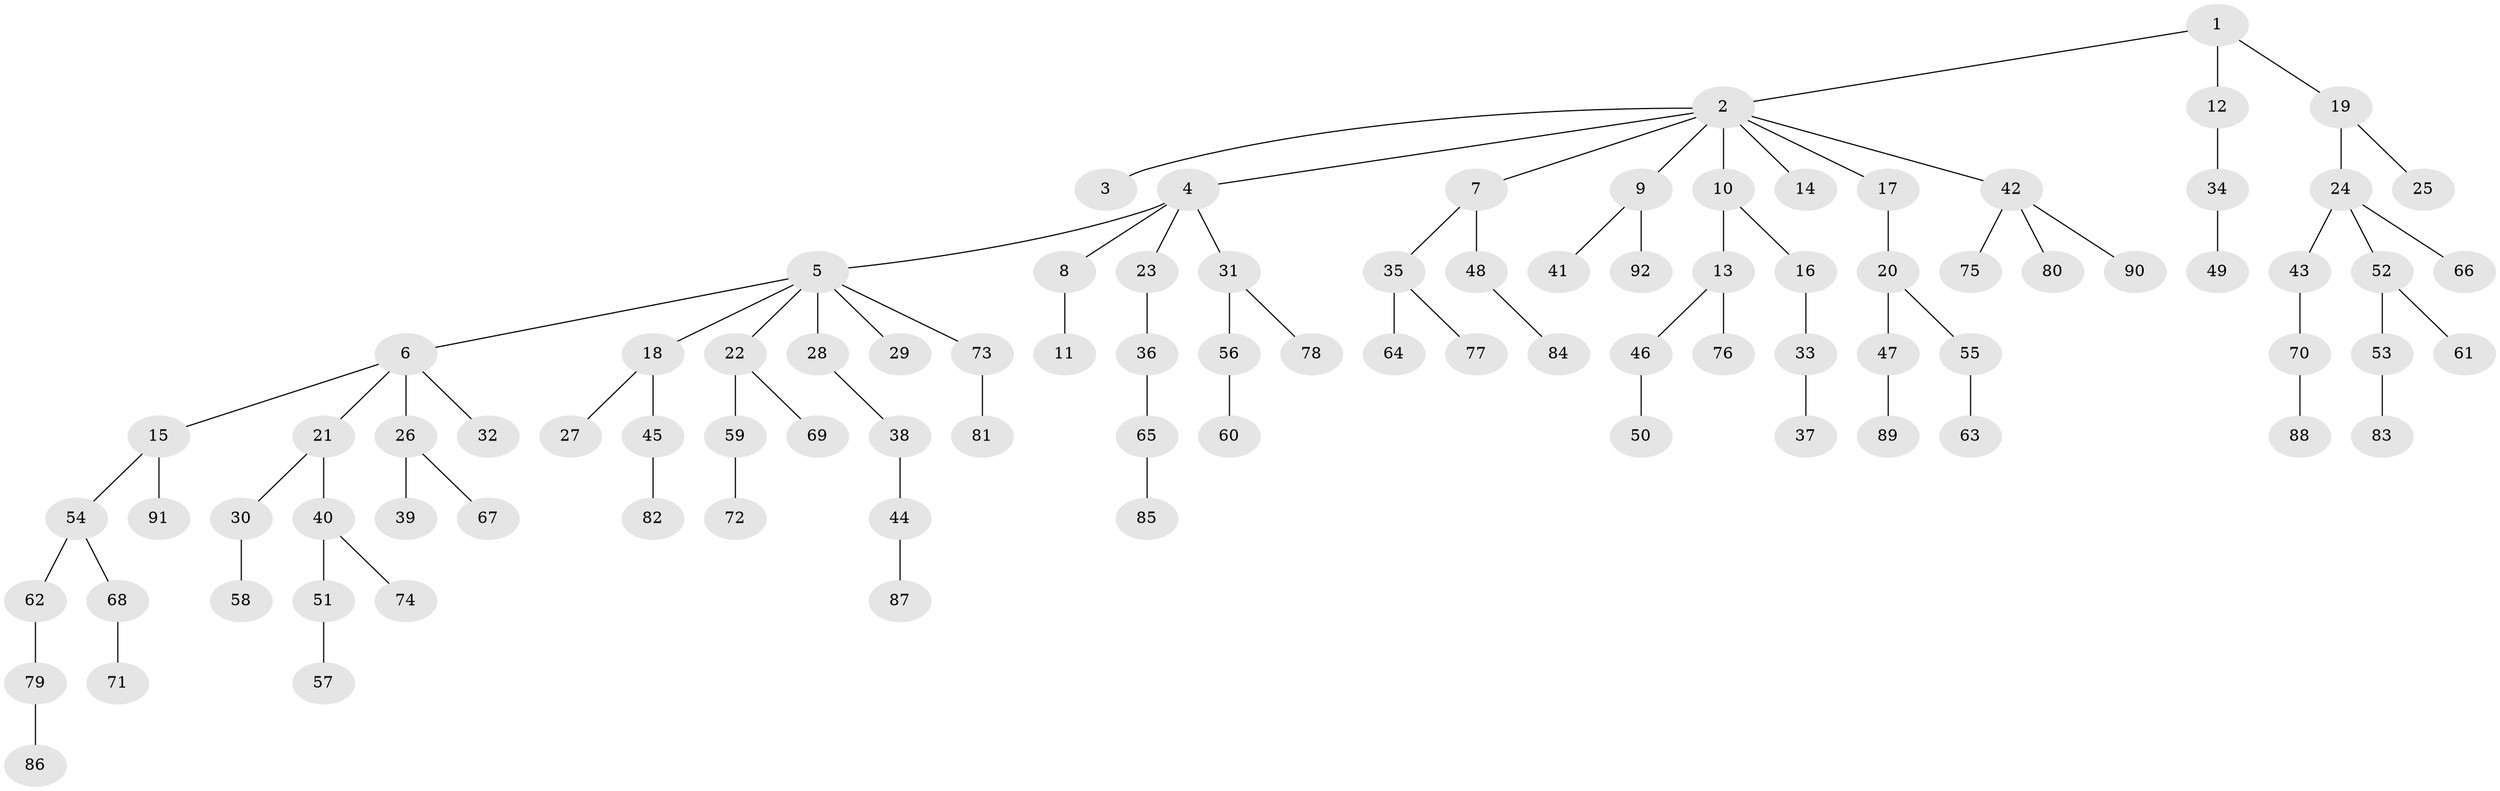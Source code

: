 // Generated by graph-tools (version 1.1) at 2025/15/03/09/25 04:15:26]
// undirected, 92 vertices, 91 edges
graph export_dot {
graph [start="1"]
  node [color=gray90,style=filled];
  1;
  2;
  3;
  4;
  5;
  6;
  7;
  8;
  9;
  10;
  11;
  12;
  13;
  14;
  15;
  16;
  17;
  18;
  19;
  20;
  21;
  22;
  23;
  24;
  25;
  26;
  27;
  28;
  29;
  30;
  31;
  32;
  33;
  34;
  35;
  36;
  37;
  38;
  39;
  40;
  41;
  42;
  43;
  44;
  45;
  46;
  47;
  48;
  49;
  50;
  51;
  52;
  53;
  54;
  55;
  56;
  57;
  58;
  59;
  60;
  61;
  62;
  63;
  64;
  65;
  66;
  67;
  68;
  69;
  70;
  71;
  72;
  73;
  74;
  75;
  76;
  77;
  78;
  79;
  80;
  81;
  82;
  83;
  84;
  85;
  86;
  87;
  88;
  89;
  90;
  91;
  92;
  1 -- 2;
  1 -- 12;
  1 -- 19;
  2 -- 3;
  2 -- 4;
  2 -- 7;
  2 -- 9;
  2 -- 10;
  2 -- 14;
  2 -- 17;
  2 -- 42;
  4 -- 5;
  4 -- 8;
  4 -- 23;
  4 -- 31;
  5 -- 6;
  5 -- 18;
  5 -- 22;
  5 -- 28;
  5 -- 29;
  5 -- 73;
  6 -- 15;
  6 -- 21;
  6 -- 26;
  6 -- 32;
  7 -- 35;
  7 -- 48;
  8 -- 11;
  9 -- 41;
  9 -- 92;
  10 -- 13;
  10 -- 16;
  12 -- 34;
  13 -- 46;
  13 -- 76;
  15 -- 54;
  15 -- 91;
  16 -- 33;
  17 -- 20;
  18 -- 27;
  18 -- 45;
  19 -- 24;
  19 -- 25;
  20 -- 47;
  20 -- 55;
  21 -- 30;
  21 -- 40;
  22 -- 59;
  22 -- 69;
  23 -- 36;
  24 -- 43;
  24 -- 52;
  24 -- 66;
  26 -- 39;
  26 -- 67;
  28 -- 38;
  30 -- 58;
  31 -- 56;
  31 -- 78;
  33 -- 37;
  34 -- 49;
  35 -- 64;
  35 -- 77;
  36 -- 65;
  38 -- 44;
  40 -- 51;
  40 -- 74;
  42 -- 75;
  42 -- 80;
  42 -- 90;
  43 -- 70;
  44 -- 87;
  45 -- 82;
  46 -- 50;
  47 -- 89;
  48 -- 84;
  51 -- 57;
  52 -- 53;
  52 -- 61;
  53 -- 83;
  54 -- 62;
  54 -- 68;
  55 -- 63;
  56 -- 60;
  59 -- 72;
  62 -- 79;
  65 -- 85;
  68 -- 71;
  70 -- 88;
  73 -- 81;
  79 -- 86;
}
